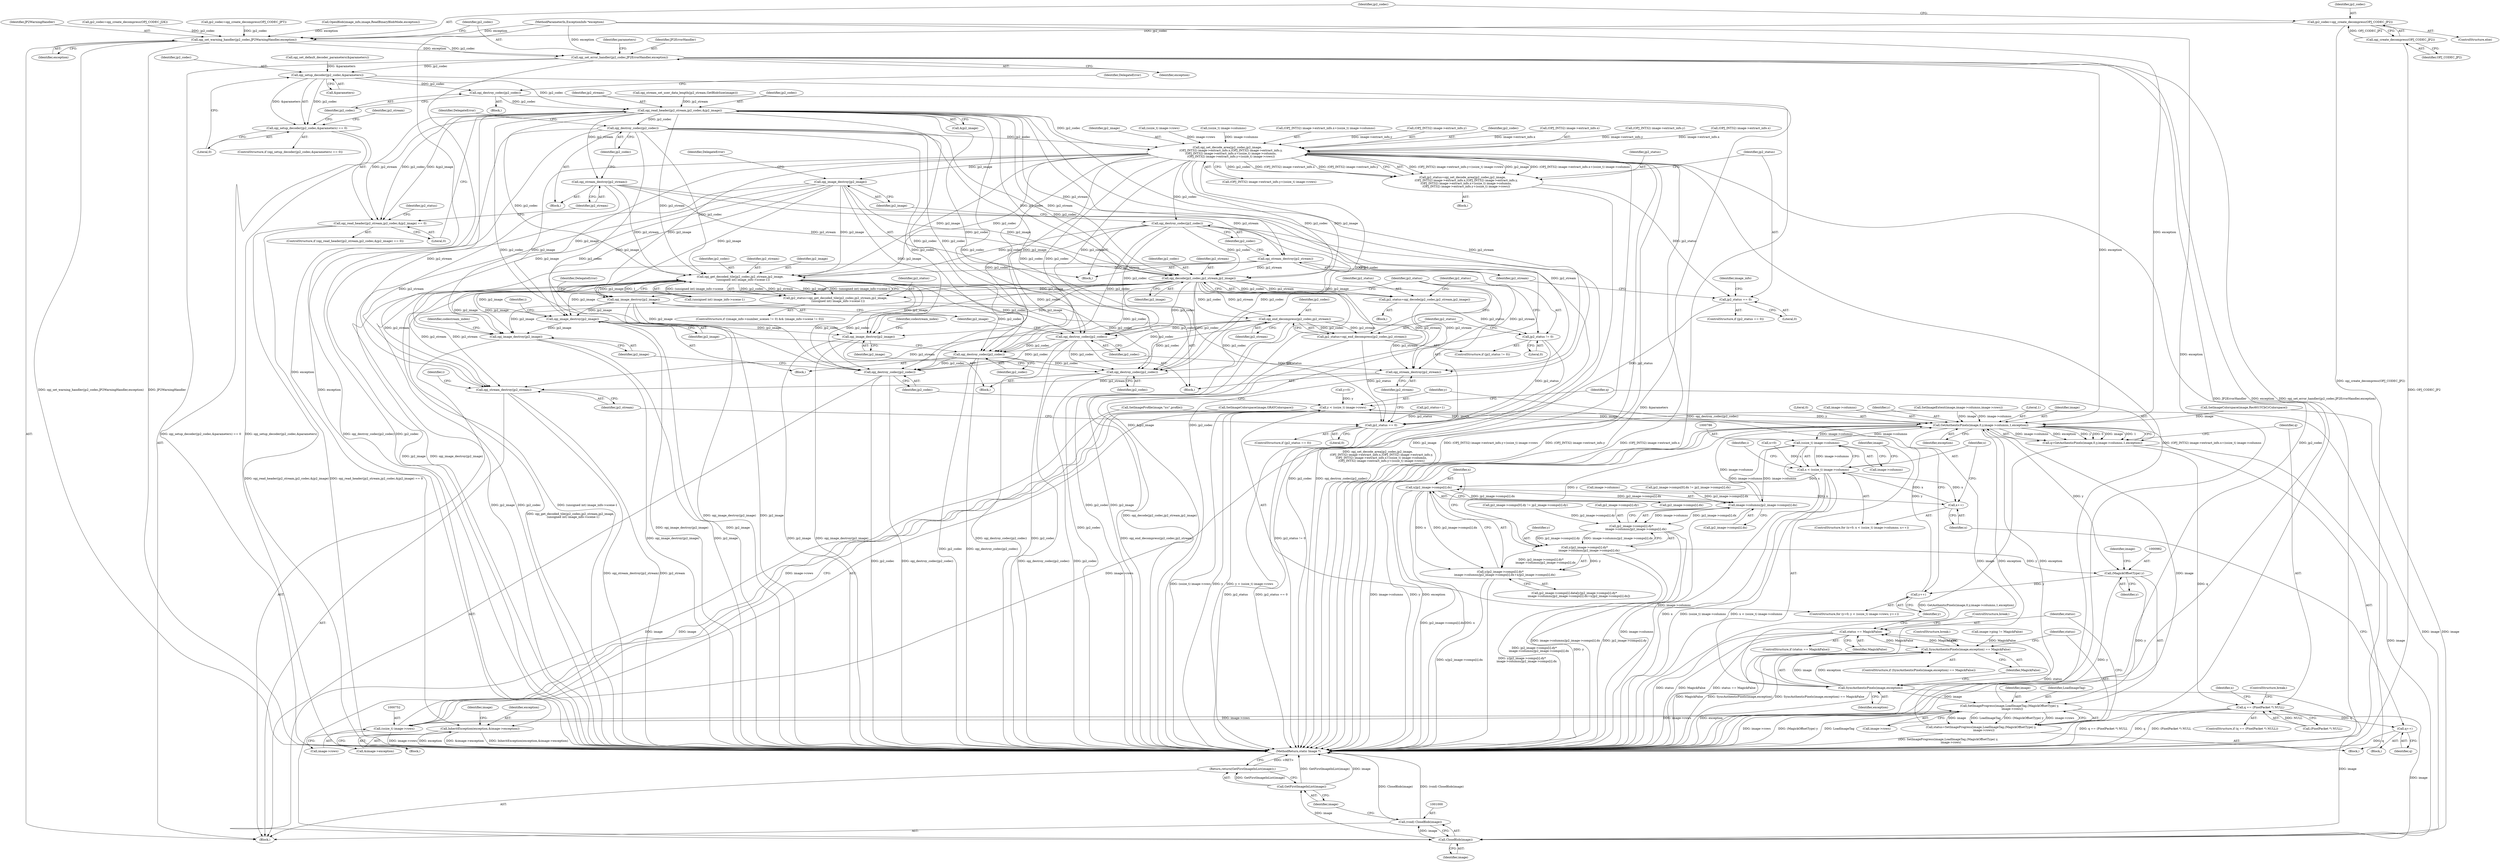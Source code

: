 digraph "0_ImageMagick_acee073df34aa4d491bf5cb74d3a15fc80f0a3aa@API" {
"1000235" [label="(Call,jp2_codec=opj_create_decompress(OPJ_CODEC_JP2))"];
"1000237" [label="(Call,opj_create_decompress(OPJ_CODEC_JP2))"];
"1000239" [label="(Call,opj_set_warning_handler(jp2_codec,JP2WarningHandler,exception))"];
"1000243" [label="(Call,opj_set_error_handler(jp2_codec,JP2ErrorHandler,exception))"];
"1000297" [label="(Call,opj_setup_decoder(jp2_codec,&parameters))"];
"1000296" [label="(Call,opj_setup_decoder(jp2_codec,&parameters) == 0)"];
"1000303" [label="(Call,opj_destroy_codec(jp2_codec))"];
"1000335" [label="(Call,opj_read_header(jp2_stream,jp2_codec,&jp2_image))"];
"1000334" [label="(Call,opj_read_header(jp2_stream,jp2_codec,&jp2_image) == 0)"];
"1000342" [label="(Call,opj_stream_destroy(jp2_stream))"];
"1000415" [label="(Call,opj_stream_destroy(jp2_stream))"];
"1000438" [label="(Call,opj_get_decoded_tile(jp2_codec,jp2_stream,jp2_image,\n      (unsigned int) image_info->scene-1))"];
"1000436" [label="(Call,jp2_status=opj_get_decoded_tile(jp2_codec,jp2_stream,jp2_image,\n      (unsigned int) image_info->scene-1))"];
"1000473" [label="(Call,jp2_status == 0)"];
"1000477" [label="(Call,opj_stream_destroy(jp2_stream))"];
"1000486" [label="(Call,opj_stream_destroy(jp2_stream))"];
"1000479" [label="(Call,opj_destroy_codec(jp2_codec))"];
"1000587" [label="(Call,opj_destroy_codec(jp2_codec))"];
"1000735" [label="(Call,opj_destroy_codec(jp2_codec))"];
"1000992" [label="(Call,opj_destroy_codec(jp2_codec))"];
"1000481" [label="(Call,opj_image_destroy(jp2_image))"];
"1000589" [label="(Call,opj_image_destroy(jp2_image))"];
"1000737" [label="(Call,opj_image_destroy(jp2_image))"];
"1000994" [label="(Call,opj_image_destroy(jp2_image))"];
"1000459" [label="(Call,opj_decode(jp2_codec,jp2_stream,jp2_image))"];
"1000457" [label="(Call,jp2_status=opj_decode(jp2_codec,jp2_stream,jp2_image))"];
"1000464" [label="(Call,jp2_status != 0)"];
"1000469" [label="(Call,opj_end_decompress(jp2_codec,jp2_stream))"];
"1000467" [label="(Call,jp2_status=opj_end_decompress(jp2_codec,jp2_stream))"];
"1000344" [label="(Call,opj_destroy_codec(jp2_codec))"];
"1000367" [label="(Call,opj_set_decode_area(jp2_codec,jp2_image,\n        (OPJ_INT32) image->extract_info.x,(OPJ_INT32) image->extract_info.y,\n        (OPJ_INT32) image->extract_info.x+(ssize_t) image->columns,\n        (OPJ_INT32) image->extract_info.y+(ssize_t) image->rows))"];
"1000365" [label="(Call,jp2_status=opj_set_decode_area(jp2_codec,jp2_image,\n        (OPJ_INT32) image->extract_info.x,(OPJ_INT32) image->extract_info.y,\n        (OPJ_INT32) image->extract_info.x+(ssize_t) image->columns,\n        (OPJ_INT32) image->extract_info.y+(ssize_t) image->rows))"];
"1000411" [label="(Call,jp2_status == 0)"];
"1000417" [label="(Call,opj_destroy_codec(jp2_codec))"];
"1000419" [label="(Call,opj_image_destroy(jp2_image))"];
"1000643" [label="(Call,InheritException(exception,&image->exception))"];
"1000763" [label="(Call,GetAuthenticPixels(image,0,y,image->columns,1,exception))"];
"1000761" [label="(Call,q=GetAuthenticPixels(image,0,y,image->columns,1,exception))"];
"1000773" [label="(Call,q == (PixelPacket *) NULL)"];
"1000967" [label="(Call,q++)"];
"1000785" [label="(Call,(ssize_t) image->columns)"];
"1000783" [label="(Call,x < (ssize_t) image->columns)"];
"1000790" [label="(Call,x++)"];
"1000862" [label="(Call,x/jp2_image->comps[i].dx)"];
"1000851" [label="(Call,image->columns/jp2_image->comps[i].dx)"];
"1000843" [label="(Call,jp2_image->comps[i].dy*\n          image->columns/jp2_image->comps[i].dx)"];
"1000841" [label="(Call,y/jp2_image->comps[i].dy*\n          image->columns/jp2_image->comps[i].dx)"];
"1000840" [label="(Call,y/jp2_image->comps[i].dy*\n          image->columns/jp2_image->comps[i].dx+x/jp2_image->comps[i].dx)"];
"1000981" [label="(Call,(MagickOffsetType) y)"];
"1000756" [label="(Call,y++)"];
"1000749" [label="(Call,y < (ssize_t) image->rows)"];
"1000978" [label="(Call,SetImageProgress(image,LoadImageTag,(MagickOffsetType) y,\n      image->rows))"];
"1000751" [label="(Call,(ssize_t) image->rows)"];
"1000976" [label="(Call,status=SetImageProgress(image,LoadImageTag,(MagickOffsetType) y,\n      image->rows))"];
"1000988" [label="(Call,status == MagickFalse)"];
"1000970" [label="(Call,SyncAuthenticPixels(image,exception) == MagickFalse)"];
"1001001" [label="(Call,CloseBlob(image))"];
"1000999" [label="(Call,(void) CloseBlob(image))"];
"1001004" [label="(Call,GetFirstImageInList(image))"];
"1001003" [label="(Return,return(GetFirstImageInList(image));)"];
"1000971" [label="(Call,SyncAuthenticPixels(image,exception))"];
"1000465" [label="(Identifier,jp2_status)"];
"1000241" [label="(Identifier,JP2WarningHandler)"];
"1000438" [label="(Call,opj_get_decoded_tile(jp2_codec,jp2_stream,jp2_image,\n      (unsigned int) image_info->scene-1))"];
"1000385" [label="(Call,(OPJ_INT32) image->extract_info.x)"];
"1000645" [label="(Call,&image->exception)"];
"1000651" [label="(Identifier,image)"];
"1000420" [label="(Identifier,jp2_image)"];
"1000745" [label="(ControlStructure,for (y=0; y < (ssize_t) image->rows; y++))"];
"1000967" [label="(Call,q++)"];
"1000463" [label="(ControlStructure,if (jp2_status != 0))"];
"1000367" [label="(Call,opj_set_decode_area(jp2_codec,jp2_image,\n        (OPJ_INT32) image->extract_info.x,(OPJ_INT32) image->extract_info.y,\n        (OPJ_INT32) image->extract_info.x+(ssize_t) image->columns,\n        (OPJ_INT32) image->extract_info.y+(ssize_t) image->rows))"];
"1000416" [label="(Identifier,jp2_stream)"];
"1000685" [label="(Call,SetImageColorspace(image,Rec601YCbCrColorspace))"];
"1000458" [label="(Identifier,jp2_status)"];
"1000780" [label="(Call,x=0)"];
"1000642" [label="(Block,)"];
"1000757" [label="(Identifier,y)"];
"1000484" [label="(Identifier,DelegateError)"];
"1000335" [label="(Call,opj_read_header(jp2_stream,jp2_codec,&jp2_image))"];
"1000970" [label="(Call,SyncAuthenticPixels(image,exception) == MagickFalse)"];
"1000630" [label="(Call,SetImageExtent(image,image->columns,image->rows))"];
"1000738" [label="(Identifier,jp2_image)"];
"1000417" [label="(Call,opj_destroy_codec(jp2_codec))"];
"1000369" [label="(Identifier,jp2_image)"];
"1000841" [label="(Call,y/jp2_image->comps[i].dy*\n          image->columns/jp2_image->comps[i].dx)"];
"1000442" [label="(Call,(unsigned int) image_info->scene-1)"];
"1000364" [label="(Block,)"];
"1001003" [label="(Return,return(GetFirstImageInList(image));)"];
"1000472" [label="(ControlStructure,if (jp2_status == 0))"];
"1000302" [label="(Block,)"];
"1000428" [label="(Identifier,image_info)"];
"1001006" [label="(MethodReturn,static Image *)"];
"1000301" [label="(Literal,0)"];
"1000405" [label="(Call,(ssize_t) image->rows)"];
"1000974" [label="(Identifier,MagickFalse)"];
"1000994" [label="(Call,opj_image_destroy(jp2_image))"];
"1000978" [label="(Call,SetImageProgress(image,LoadImageTag,(MagickOffsetType) y,\n      image->rows))"];
"1000473" [label="(Call,jp2_status == 0)"];
"1000736" [label="(Identifier,jp2_codec)"];
"1000298" [label="(Identifier,jp2_codec)"];
"1000456" [label="(Block,)"];
"1000297" [label="(Call,opj_setup_decoder(jp2_codec,&parameters))"];
"1000470" [label="(Identifier,jp2_codec)"];
"1000664" [label="(Call,SetImageColorspace(image,GRAYColorspace))"];
"1000972" [label="(Identifier,image)"];
"1000246" [label="(Identifier,exception)"];
"1000973" [label="(Identifier,exception)"];
"1000486" [label="(Call,opj_stream_destroy(jp2_stream))"];
"1001001" [label="(Call,CloseBlob(image))"];
"1000984" [label="(Call,image->rows)"];
"1000751" [label="(Call,(ssize_t) image->rows)"];
"1000460" [label="(Identifier,jp2_codec)"];
"1000991" [label="(ControlStructure,break;)"];
"1000299" [label="(Call,&parameters)"];
"1000734" [label="(Block,)"];
"1000969" [label="(ControlStructure,if (SyncAuthenticPixels(image,exception) == MagickFalse))"];
"1000336" [label="(Identifier,jp2_stream)"];
"1000756" [label="(Call,y++)"];
"1000784" [label="(Identifier,x)"];
"1000366" [label="(Identifier,jp2_status)"];
"1000770" [label="(Literal,1)"];
"1000329" [label="(Call,opj_stream_set_user_data_length(jp2_stream,GetBlobSize(image)))"];
"1000524" [label="(Call,jp2_image->comps[0].dx != jp2_image->comps[i].dx)"];
"1000480" [label="(Identifier,jp2_codec)"];
"1000983" [label="(Identifier,y)"];
"1000832" [label="(Call,jp2_image->comps[i].data[y/jp2_image->comps[i].dy*\n          image->columns/jp2_image->comps[i].dx+x/jp2_image->comps[i].dx])"];
"1001004" [label="(Call,GetFirstImageInList(image))"];
"1000424" [label="(ControlStructure,if ((image_info->number_scenes != 0) && (image_info->scene != 0)))"];
"1000333" [label="(ControlStructure,if (opj_read_header(jp2_stream,jp2_codec,&jp2_image) == 0))"];
"1000230" [label="(Call,jp2_codec=opj_create_decompress(OPJ_CODEC_J2K))"];
"1000439" [label="(Identifier,jp2_codec)"];
"1000975" [label="(ControlStructure,break;)"];
"1000999" [label="(Call,(void) CloseBlob(image))"];
"1000418" [label="(Identifier,jp2_codec)"];
"1000415" [label="(Call,opj_stream_destroy(jp2_stream))"];
"1000419" [label="(Call,opj_image_destroy(jp2_image))"];
"1000341" [label="(Block,)"];
"1000392" [label="(Call,(ssize_t) image->columns)"];
"1000588" [label="(Identifier,jp2_codec)"];
"1000500" [label="(Identifier,i)"];
"1000345" [label="(Identifier,jp2_codec)"];
"1000410" [label="(ControlStructure,if (jp2_status == 0))"];
"1000792" [label="(Block,)"];
"1000107" [label="(MethodParameterIn,ExceptionInfo *exception)"];
"1000384" [label="(Call,(OPJ_INT32) image->extract_info.x+(ssize_t) image->columns)"];
"1000764" [label="(Identifier,image)"];
"1000235" [label="(Call,jp2_codec=opj_create_decompress(OPJ_CODEC_JP2))"];
"1000741" [label="(Identifier,codestream_index)"];
"1000306" [label="(Identifier,DelegateError)"];
"1000245" [label="(Identifier,JP2ErrorHandler)"];
"1000242" [label="(Identifier,exception)"];
"1000774" [label="(Identifier,q)"];
"1000843" [label="(Call,jp2_image->comps[i].dy*\n          image->columns/jp2_image->comps[i].dx)"];
"1000437" [label="(Identifier,jp2_status)"];
"1000350" [label="(Identifier,jp2_status)"];
"1000303" [label="(Call,opj_destroy_codec(jp2_codec))"];
"1000412" [label="(Identifier,jp2_status)"];
"1001002" [label="(Identifier,image)"];
"1000334" [label="(Call,opj_read_header(jp2_stream,jp2_codec,&jp2_image) == 0)"];
"1000977" [label="(Identifier,status)"];
"1000779" [label="(ControlStructure,for (x=0; x < (ssize_t) image->columns; x++))"];
"1000474" [label="(Identifier,jp2_status)"];
"1000586" [label="(Block,)"];
"1000643" [label="(Call,InheritException(exception,&image->exception))"];
"1000540" [label="(Call,jp2_image->comps[0].dy != jp2_image->comps[i].dy)"];
"1000971" [label="(Call,SyncAuthenticPixels(image,exception))"];
"1000459" [label="(Call,opj_decode(jp2_codec,jp2_stream,jp2_image))"];
"1000737" [label="(Call,opj_image_destroy(jp2_image))"];
"1000761" [label="(Call,q=GetAuthenticPixels(image,0,y,image->columns,1,exception))"];
"1000985" [label="(Identifier,image)"];
"1000440" [label="(Identifier,jp2_stream)"];
"1000758" [label="(Block,)"];
"1000995" [label="(Identifier,jp2_image)"];
"1000461" [label="(Identifier,jp2_stream)"];
"1000476" [label="(Block,)"];
"1000864" [label="(Call,jp2_image->comps[i].dx)"];
"1000968" [label="(Identifier,q)"];
"1000411" [label="(Call,jp2_status == 0)"];
"1000309" [label="(Identifier,jp2_stream)"];
"1000750" [label="(Identifier,y)"];
"1000343" [label="(Identifier,jp2_stream)"];
"1000342" [label="(Call,opj_stream_destroy(jp2_stream))"];
"1000979" [label="(Identifier,image)"];
"1000337" [label="(Identifier,jp2_codec)"];
"1000998" [label="(Identifier,codestream_index)"];
"1000644" [label="(Identifier,exception)"];
"1000377" [label="(Call,(OPJ_INT32) image->extract_info.y)"];
"1000796" [label="(Identifier,i)"];
"1000746" [label="(Call,y=0)"];
"1000441" [label="(Identifier,jp2_image)"];
"1000240" [label="(Identifier,jp2_codec)"];
"1000344" [label="(Call,opj_destroy_codec(jp2_codec))"];
"1000234" [label="(ControlStructure,else)"];
"1000771" [label="(Identifier,exception)"];
"1000765" [label="(Literal,0)"];
"1000108" [label="(Block,)"];
"1000475" [label="(Literal,0)"];
"1000790" [label="(Call,x++)"];
"1000844" [label="(Call,jp2_image->comps[i].dy)"];
"1000773" [label="(Call,q == (PixelPacket *) NULL)"];
"1000587" [label="(Call,opj_destroy_codec(jp2_codec))"];
"1000468" [label="(Identifier,jp2_status)"];
"1000244" [label="(Identifier,jp2_codec)"];
"1000783" [label="(Call,x < (ssize_t) image->columns)"];
"1000987" [label="(ControlStructure,if (status == MagickFalse))"];
"1000478" [label="(Identifier,jp2_stream)"];
"1000762" [label="(Identifier,q)"];
"1000791" [label="(Identifier,x)"];
"1000490" [label="(Identifier,i)"];
"1000976" [label="(Call,status=SetImageProgress(image,LoadImageTag,(MagickOffsetType) y,\n      image->rows))"];
"1000479" [label="(Call,opj_destroy_codec(jp2_codec))"];
"1000349" [label="(Call,jp2_status=1)"];
"1000238" [label="(Identifier,OPJ_CODEC_JP2)"];
"1000988" [label="(Call,status == MagickFalse)"];
"1000989" [label="(Identifier,status)"];
"1000304" [label="(Identifier,jp2_codec)"];
"1000990" [label="(Identifier,MagickFalse)"];
"1000365" [label="(Call,jp2_status=opj_set_decode_area(jp2_codec,jp2_image,\n        (OPJ_INT32) image->extract_info.x,(OPJ_INT32) image->extract_info.y,\n        (OPJ_INT32) image->extract_info.x+(ssize_t) image->columns,\n        (OPJ_INT32) image->extract_info.y+(ssize_t) image->rows))"];
"1000467" [label="(Call,jp2_status=opj_end_decompress(jp2_codec,jp2_stream))"];
"1000767" [label="(Call,image->columns)"];
"1000842" [label="(Identifier,y)"];
"1000471" [label="(Identifier,jp2_stream)"];
"1000590" [label="(Identifier,jp2_image)"];
"1000347" [label="(Identifier,DelegateError)"];
"1000414" [label="(Block,)"];
"1000766" [label="(Identifier,y)"];
"1000753" [label="(Call,image->rows)"];
"1000992" [label="(Call,opj_destroy_codec(jp2_codec))"];
"1000338" [label="(Call,&jp2_image)"];
"1000464" [label="(Call,jp2_status != 0)"];
"1000239" [label="(Call,opj_set_warning_handler(jp2_codec,JP2WarningHandler,exception))"];
"1000477" [label="(Call,opj_stream_destroy(jp2_stream))"];
"1000589" [label="(Call,opj_image_destroy(jp2_image))"];
"1000436" [label="(Call,jp2_status=opj_get_decoded_tile(jp2_codec,jp2_stream,jp2_image,\n      (unsigned int) image_info->scene-1))"];
"1000469" [label="(Call,opj_end_decompress(jp2_codec,jp2_stream))"];
"1000863" [label="(Identifier,x)"];
"1000724" [label="(Call,SetImageProfile(image,\"icc\",profile))"];
"1000368" [label="(Identifier,jp2_codec)"];
"1000993" [label="(Identifier,jp2_codec)"];
"1000295" [label="(ControlStructure,if (opj_setup_decoder(jp2_codec,&parameters) == 0))"];
"1000296" [label="(Call,opj_setup_decoder(jp2_codec,&parameters) == 0)"];
"1000840" [label="(Call,y/jp2_image->comps[i].dy*\n          image->columns/jp2_image->comps[i].dx+x/jp2_image->comps[i].dx)"];
"1000247" [label="(Call,opj_set_default_decoder_parameters(&parameters))"];
"1000785" [label="(Call,(ssize_t) image->columns)"];
"1000980" [label="(Identifier,LoadImageTag)"];
"1000851" [label="(Call,image->columns/jp2_image->comps[i].dx)"];
"1000862" [label="(Call,x/jp2_image->comps[i].dx)"];
"1000219" [label="(Call,jp2_codec=opj_create_decompress(OPJ_CODEC_JPT))"];
"1000852" [label="(Call,image->columns)"];
"1000981" [label="(Call,(MagickOffsetType) y)"];
"1000171" [label="(Call,OpenBlob(image_info,image,ReadBinaryBlobMode,exception))"];
"1000457" [label="(Call,jp2_status=opj_decode(jp2_codec,jp2_stream,jp2_image))"];
"1000397" [label="(Call,(OPJ_INT32) image->extract_info.y+(ssize_t) image->rows)"];
"1001005" [label="(Identifier,image)"];
"1000236" [label="(Identifier,jp2_codec)"];
"1000735" [label="(Call,opj_destroy_codec(jp2_codec))"];
"1000249" [label="(Identifier,parameters)"];
"1000487" [label="(Identifier,jp2_stream)"];
"1000466" [label="(Literal,0)"];
"1000370" [label="(Call,(OPJ_INT32) image->extract_info.x)"];
"1000781" [label="(Identifier,x)"];
"1000413" [label="(Literal,0)"];
"1000775" [label="(Call,(PixelPacket *) NULL)"];
"1000787" [label="(Call,image->columns)"];
"1000749" [label="(Call,y < (ssize_t) image->rows)"];
"1000772" [label="(ControlStructure,if (q == (PixelPacket *) NULL))"];
"1000855" [label="(Call,jp2_image->comps[i].dx)"];
"1000237" [label="(Call,opj_create_decompress(OPJ_CODEC_JP2))"];
"1000763" [label="(Call,GetAuthenticPixels(image,0,y,image->columns,1,exception))"];
"1000482" [label="(Identifier,jp2_image)"];
"1000243" [label="(Call,opj_set_error_handler(jp2_codec,JP2ErrorHandler,exception))"];
"1000340" [label="(Literal,0)"];
"1000398" [label="(Call,(OPJ_INT32) image->extract_info.y)"];
"1000422" [label="(Identifier,DelegateError)"];
"1000462" [label="(Identifier,jp2_image)"];
"1000481" [label="(Call,opj_image_destroy(jp2_image))"];
"1000778" [label="(ControlStructure,break;)"];
"1000729" [label="(Call,image->ping != MagickFalse)"];
"1000235" -> "1000234"  [label="AST: "];
"1000235" -> "1000237"  [label="CFG: "];
"1000236" -> "1000235"  [label="AST: "];
"1000237" -> "1000235"  [label="AST: "];
"1000240" -> "1000235"  [label="CFG: "];
"1000235" -> "1001006"  [label="DDG: opj_create_decompress(OPJ_CODEC_JP2)"];
"1000237" -> "1000235"  [label="DDG: OPJ_CODEC_JP2"];
"1000235" -> "1000239"  [label="DDG: jp2_codec"];
"1000237" -> "1000238"  [label="CFG: "];
"1000238" -> "1000237"  [label="AST: "];
"1000237" -> "1001006"  [label="DDG: OPJ_CODEC_JP2"];
"1000239" -> "1000108"  [label="AST: "];
"1000239" -> "1000242"  [label="CFG: "];
"1000240" -> "1000239"  [label="AST: "];
"1000241" -> "1000239"  [label="AST: "];
"1000242" -> "1000239"  [label="AST: "];
"1000244" -> "1000239"  [label="CFG: "];
"1000239" -> "1001006"  [label="DDG: opj_set_warning_handler(jp2_codec,JP2WarningHandler,exception)"];
"1000239" -> "1001006"  [label="DDG: JP2WarningHandler"];
"1000230" -> "1000239"  [label="DDG: jp2_codec"];
"1000219" -> "1000239"  [label="DDG: jp2_codec"];
"1000171" -> "1000239"  [label="DDG: exception"];
"1000107" -> "1000239"  [label="DDG: exception"];
"1000239" -> "1000243"  [label="DDG: jp2_codec"];
"1000239" -> "1000243"  [label="DDG: exception"];
"1000243" -> "1000108"  [label="AST: "];
"1000243" -> "1000246"  [label="CFG: "];
"1000244" -> "1000243"  [label="AST: "];
"1000245" -> "1000243"  [label="AST: "];
"1000246" -> "1000243"  [label="AST: "];
"1000249" -> "1000243"  [label="CFG: "];
"1000243" -> "1001006"  [label="DDG: JP2ErrorHandler"];
"1000243" -> "1001006"  [label="DDG: exception"];
"1000243" -> "1001006"  [label="DDG: opj_set_error_handler(jp2_codec,JP2ErrorHandler,exception)"];
"1000107" -> "1000243"  [label="DDG: exception"];
"1000243" -> "1000297"  [label="DDG: jp2_codec"];
"1000243" -> "1000643"  [label="DDG: exception"];
"1000243" -> "1000763"  [label="DDG: exception"];
"1000297" -> "1000296"  [label="AST: "];
"1000297" -> "1000299"  [label="CFG: "];
"1000298" -> "1000297"  [label="AST: "];
"1000299" -> "1000297"  [label="AST: "];
"1000301" -> "1000297"  [label="CFG: "];
"1000297" -> "1001006"  [label="DDG: &parameters"];
"1000297" -> "1000296"  [label="DDG: jp2_codec"];
"1000297" -> "1000296"  [label="DDG: &parameters"];
"1000247" -> "1000297"  [label="DDG: &parameters"];
"1000297" -> "1000303"  [label="DDG: jp2_codec"];
"1000297" -> "1000335"  [label="DDG: jp2_codec"];
"1000296" -> "1000295"  [label="AST: "];
"1000296" -> "1000301"  [label="CFG: "];
"1000301" -> "1000296"  [label="AST: "];
"1000304" -> "1000296"  [label="CFG: "];
"1000309" -> "1000296"  [label="CFG: "];
"1000296" -> "1001006"  [label="DDG: opj_setup_decoder(jp2_codec,&parameters) == 0"];
"1000296" -> "1001006"  [label="DDG: opj_setup_decoder(jp2_codec,&parameters)"];
"1000303" -> "1000302"  [label="AST: "];
"1000303" -> "1000304"  [label="CFG: "];
"1000304" -> "1000303"  [label="AST: "];
"1000306" -> "1000303"  [label="CFG: "];
"1000303" -> "1001006"  [label="DDG: opj_destroy_codec(jp2_codec)"];
"1000303" -> "1000335"  [label="DDG: jp2_codec"];
"1000335" -> "1000334"  [label="AST: "];
"1000335" -> "1000338"  [label="CFG: "];
"1000336" -> "1000335"  [label="AST: "];
"1000337" -> "1000335"  [label="AST: "];
"1000338" -> "1000335"  [label="AST: "];
"1000340" -> "1000335"  [label="CFG: "];
"1000335" -> "1001006"  [label="DDG: &jp2_image"];
"1000335" -> "1001006"  [label="DDG: jp2_codec"];
"1000335" -> "1000334"  [label="DDG: jp2_stream"];
"1000335" -> "1000334"  [label="DDG: jp2_codec"];
"1000335" -> "1000334"  [label="DDG: &jp2_image"];
"1000329" -> "1000335"  [label="DDG: jp2_stream"];
"1000335" -> "1000342"  [label="DDG: jp2_stream"];
"1000335" -> "1000344"  [label="DDG: jp2_codec"];
"1000335" -> "1000367"  [label="DDG: jp2_codec"];
"1000335" -> "1000415"  [label="DDG: jp2_stream"];
"1000335" -> "1000438"  [label="DDG: jp2_codec"];
"1000335" -> "1000438"  [label="DDG: jp2_stream"];
"1000335" -> "1000459"  [label="DDG: jp2_codec"];
"1000335" -> "1000459"  [label="DDG: jp2_stream"];
"1000335" -> "1000477"  [label="DDG: jp2_stream"];
"1000335" -> "1000479"  [label="DDG: jp2_codec"];
"1000335" -> "1000486"  [label="DDG: jp2_stream"];
"1000335" -> "1000587"  [label="DDG: jp2_codec"];
"1000335" -> "1000735"  [label="DDG: jp2_codec"];
"1000335" -> "1000992"  [label="DDG: jp2_codec"];
"1000334" -> "1000333"  [label="AST: "];
"1000334" -> "1000340"  [label="CFG: "];
"1000340" -> "1000334"  [label="AST: "];
"1000343" -> "1000334"  [label="CFG: "];
"1000350" -> "1000334"  [label="CFG: "];
"1000334" -> "1001006"  [label="DDG: opj_read_header(jp2_stream,jp2_codec,&jp2_image) == 0"];
"1000334" -> "1001006"  [label="DDG: opj_read_header(jp2_stream,jp2_codec,&jp2_image)"];
"1000342" -> "1000341"  [label="AST: "];
"1000342" -> "1000343"  [label="CFG: "];
"1000343" -> "1000342"  [label="AST: "];
"1000345" -> "1000342"  [label="CFG: "];
"1000342" -> "1000415"  [label="DDG: jp2_stream"];
"1000342" -> "1000438"  [label="DDG: jp2_stream"];
"1000342" -> "1000459"  [label="DDG: jp2_stream"];
"1000342" -> "1000477"  [label="DDG: jp2_stream"];
"1000342" -> "1000486"  [label="DDG: jp2_stream"];
"1000415" -> "1000414"  [label="AST: "];
"1000415" -> "1000416"  [label="CFG: "];
"1000416" -> "1000415"  [label="AST: "];
"1000418" -> "1000415"  [label="CFG: "];
"1000415" -> "1000438"  [label="DDG: jp2_stream"];
"1000415" -> "1000459"  [label="DDG: jp2_stream"];
"1000415" -> "1000477"  [label="DDG: jp2_stream"];
"1000415" -> "1000486"  [label="DDG: jp2_stream"];
"1000438" -> "1000436"  [label="AST: "];
"1000438" -> "1000442"  [label="CFG: "];
"1000439" -> "1000438"  [label="AST: "];
"1000440" -> "1000438"  [label="AST: "];
"1000441" -> "1000438"  [label="AST: "];
"1000442" -> "1000438"  [label="AST: "];
"1000436" -> "1000438"  [label="CFG: "];
"1000438" -> "1001006"  [label="DDG: (unsigned int) image_info->scene-1"];
"1000438" -> "1001006"  [label="DDG: jp2_image"];
"1000438" -> "1001006"  [label="DDG: jp2_codec"];
"1000438" -> "1000436"  [label="DDG: jp2_codec"];
"1000438" -> "1000436"  [label="DDG: jp2_stream"];
"1000438" -> "1000436"  [label="DDG: jp2_image"];
"1000438" -> "1000436"  [label="DDG: (unsigned int) image_info->scene-1"];
"1000367" -> "1000438"  [label="DDG: jp2_codec"];
"1000367" -> "1000438"  [label="DDG: jp2_image"];
"1000417" -> "1000438"  [label="DDG: jp2_codec"];
"1000344" -> "1000438"  [label="DDG: jp2_codec"];
"1000419" -> "1000438"  [label="DDG: jp2_image"];
"1000442" -> "1000438"  [label="DDG: (unsigned int) image_info->scene"];
"1000442" -> "1000438"  [label="DDG: 1"];
"1000438" -> "1000477"  [label="DDG: jp2_stream"];
"1000438" -> "1000479"  [label="DDG: jp2_codec"];
"1000438" -> "1000481"  [label="DDG: jp2_image"];
"1000438" -> "1000486"  [label="DDG: jp2_stream"];
"1000438" -> "1000587"  [label="DDG: jp2_codec"];
"1000438" -> "1000589"  [label="DDG: jp2_image"];
"1000438" -> "1000735"  [label="DDG: jp2_codec"];
"1000438" -> "1000737"  [label="DDG: jp2_image"];
"1000438" -> "1000992"  [label="DDG: jp2_codec"];
"1000438" -> "1000994"  [label="DDG: jp2_image"];
"1000436" -> "1000424"  [label="AST: "];
"1000437" -> "1000436"  [label="AST: "];
"1000474" -> "1000436"  [label="CFG: "];
"1000436" -> "1001006"  [label="DDG: opj_get_decoded_tile(jp2_codec,jp2_stream,jp2_image,\n      (unsigned int) image_info->scene-1)"];
"1000436" -> "1000473"  [label="DDG: jp2_status"];
"1000473" -> "1000472"  [label="AST: "];
"1000473" -> "1000475"  [label="CFG: "];
"1000474" -> "1000473"  [label="AST: "];
"1000475" -> "1000473"  [label="AST: "];
"1000478" -> "1000473"  [label="CFG: "];
"1000487" -> "1000473"  [label="CFG: "];
"1000473" -> "1001006"  [label="DDG: jp2_status"];
"1000473" -> "1001006"  [label="DDG: jp2_status == 0"];
"1000464" -> "1000473"  [label="DDG: jp2_status"];
"1000349" -> "1000473"  [label="DDG: jp2_status"];
"1000411" -> "1000473"  [label="DDG: jp2_status"];
"1000467" -> "1000473"  [label="DDG: jp2_status"];
"1000477" -> "1000476"  [label="AST: "];
"1000477" -> "1000478"  [label="CFG: "];
"1000478" -> "1000477"  [label="AST: "];
"1000480" -> "1000477"  [label="CFG: "];
"1000459" -> "1000477"  [label="DDG: jp2_stream"];
"1000469" -> "1000477"  [label="DDG: jp2_stream"];
"1000477" -> "1000486"  [label="DDG: jp2_stream"];
"1000486" -> "1000108"  [label="AST: "];
"1000486" -> "1000487"  [label="CFG: "];
"1000487" -> "1000486"  [label="AST: "];
"1000490" -> "1000486"  [label="CFG: "];
"1000486" -> "1001006"  [label="DDG: opj_stream_destroy(jp2_stream)"];
"1000486" -> "1001006"  [label="DDG: jp2_stream"];
"1000459" -> "1000486"  [label="DDG: jp2_stream"];
"1000469" -> "1000486"  [label="DDG: jp2_stream"];
"1000479" -> "1000476"  [label="AST: "];
"1000479" -> "1000480"  [label="CFG: "];
"1000480" -> "1000479"  [label="AST: "];
"1000482" -> "1000479"  [label="CFG: "];
"1000479" -> "1001006"  [label="DDG: opj_destroy_codec(jp2_codec)"];
"1000479" -> "1001006"  [label="DDG: jp2_codec"];
"1000459" -> "1000479"  [label="DDG: jp2_codec"];
"1000367" -> "1000479"  [label="DDG: jp2_codec"];
"1000417" -> "1000479"  [label="DDG: jp2_codec"];
"1000344" -> "1000479"  [label="DDG: jp2_codec"];
"1000469" -> "1000479"  [label="DDG: jp2_codec"];
"1000479" -> "1000587"  [label="DDG: jp2_codec"];
"1000479" -> "1000735"  [label="DDG: jp2_codec"];
"1000479" -> "1000992"  [label="DDG: jp2_codec"];
"1000587" -> "1000586"  [label="AST: "];
"1000587" -> "1000588"  [label="CFG: "];
"1000588" -> "1000587"  [label="AST: "];
"1000590" -> "1000587"  [label="CFG: "];
"1000587" -> "1001006"  [label="DDG: jp2_codec"];
"1000587" -> "1001006"  [label="DDG: opj_destroy_codec(jp2_codec)"];
"1000459" -> "1000587"  [label="DDG: jp2_codec"];
"1000417" -> "1000587"  [label="DDG: jp2_codec"];
"1000367" -> "1000587"  [label="DDG: jp2_codec"];
"1000344" -> "1000587"  [label="DDG: jp2_codec"];
"1000469" -> "1000587"  [label="DDG: jp2_codec"];
"1000587" -> "1000735"  [label="DDG: jp2_codec"];
"1000587" -> "1000992"  [label="DDG: jp2_codec"];
"1000735" -> "1000734"  [label="AST: "];
"1000735" -> "1000736"  [label="CFG: "];
"1000736" -> "1000735"  [label="AST: "];
"1000738" -> "1000735"  [label="CFG: "];
"1000735" -> "1001006"  [label="DDG: opj_destroy_codec(jp2_codec)"];
"1000735" -> "1001006"  [label="DDG: jp2_codec"];
"1000459" -> "1000735"  [label="DDG: jp2_codec"];
"1000417" -> "1000735"  [label="DDG: jp2_codec"];
"1000367" -> "1000735"  [label="DDG: jp2_codec"];
"1000344" -> "1000735"  [label="DDG: jp2_codec"];
"1000469" -> "1000735"  [label="DDG: jp2_codec"];
"1000992" -> "1000108"  [label="AST: "];
"1000992" -> "1000993"  [label="CFG: "];
"1000993" -> "1000992"  [label="AST: "];
"1000995" -> "1000992"  [label="CFG: "];
"1000992" -> "1001006"  [label="DDG: jp2_codec"];
"1000992" -> "1001006"  [label="DDG: opj_destroy_codec(jp2_codec)"];
"1000459" -> "1000992"  [label="DDG: jp2_codec"];
"1000417" -> "1000992"  [label="DDG: jp2_codec"];
"1000367" -> "1000992"  [label="DDG: jp2_codec"];
"1000344" -> "1000992"  [label="DDG: jp2_codec"];
"1000469" -> "1000992"  [label="DDG: jp2_codec"];
"1000481" -> "1000476"  [label="AST: "];
"1000481" -> "1000482"  [label="CFG: "];
"1000482" -> "1000481"  [label="AST: "];
"1000484" -> "1000481"  [label="CFG: "];
"1000481" -> "1001006"  [label="DDG: opj_image_destroy(jp2_image)"];
"1000481" -> "1001006"  [label="DDG: jp2_image"];
"1000367" -> "1000481"  [label="DDG: jp2_image"];
"1000419" -> "1000481"  [label="DDG: jp2_image"];
"1000459" -> "1000481"  [label="DDG: jp2_image"];
"1000481" -> "1000589"  [label="DDG: jp2_image"];
"1000481" -> "1000737"  [label="DDG: jp2_image"];
"1000481" -> "1000994"  [label="DDG: jp2_image"];
"1000589" -> "1000586"  [label="AST: "];
"1000589" -> "1000590"  [label="CFG: "];
"1000590" -> "1000589"  [label="AST: "];
"1000500" -> "1000589"  [label="CFG: "];
"1000589" -> "1001006"  [label="DDG: opj_image_destroy(jp2_image)"];
"1000589" -> "1001006"  [label="DDG: jp2_image"];
"1000367" -> "1000589"  [label="DDG: jp2_image"];
"1000419" -> "1000589"  [label="DDG: jp2_image"];
"1000459" -> "1000589"  [label="DDG: jp2_image"];
"1000589" -> "1000737"  [label="DDG: jp2_image"];
"1000589" -> "1000994"  [label="DDG: jp2_image"];
"1000737" -> "1000734"  [label="AST: "];
"1000737" -> "1000738"  [label="CFG: "];
"1000738" -> "1000737"  [label="AST: "];
"1000741" -> "1000737"  [label="CFG: "];
"1000737" -> "1001006"  [label="DDG: jp2_image"];
"1000737" -> "1001006"  [label="DDG: opj_image_destroy(jp2_image)"];
"1000367" -> "1000737"  [label="DDG: jp2_image"];
"1000419" -> "1000737"  [label="DDG: jp2_image"];
"1000459" -> "1000737"  [label="DDG: jp2_image"];
"1000994" -> "1000108"  [label="AST: "];
"1000994" -> "1000995"  [label="CFG: "];
"1000995" -> "1000994"  [label="AST: "];
"1000998" -> "1000994"  [label="CFG: "];
"1000994" -> "1001006"  [label="DDG: opj_image_destroy(jp2_image)"];
"1000994" -> "1001006"  [label="DDG: jp2_image"];
"1000367" -> "1000994"  [label="DDG: jp2_image"];
"1000419" -> "1000994"  [label="DDG: jp2_image"];
"1000459" -> "1000994"  [label="DDG: jp2_image"];
"1000459" -> "1000457"  [label="AST: "];
"1000459" -> "1000462"  [label="CFG: "];
"1000460" -> "1000459"  [label="AST: "];
"1000461" -> "1000459"  [label="AST: "];
"1000462" -> "1000459"  [label="AST: "];
"1000457" -> "1000459"  [label="CFG: "];
"1000459" -> "1001006"  [label="DDG: jp2_codec"];
"1000459" -> "1001006"  [label="DDG: jp2_image"];
"1000459" -> "1000457"  [label="DDG: jp2_codec"];
"1000459" -> "1000457"  [label="DDG: jp2_stream"];
"1000459" -> "1000457"  [label="DDG: jp2_image"];
"1000367" -> "1000459"  [label="DDG: jp2_codec"];
"1000367" -> "1000459"  [label="DDG: jp2_image"];
"1000417" -> "1000459"  [label="DDG: jp2_codec"];
"1000344" -> "1000459"  [label="DDG: jp2_codec"];
"1000419" -> "1000459"  [label="DDG: jp2_image"];
"1000459" -> "1000469"  [label="DDG: jp2_codec"];
"1000459" -> "1000469"  [label="DDG: jp2_stream"];
"1000457" -> "1000456"  [label="AST: "];
"1000458" -> "1000457"  [label="AST: "];
"1000465" -> "1000457"  [label="CFG: "];
"1000457" -> "1001006"  [label="DDG: opj_decode(jp2_codec,jp2_stream,jp2_image)"];
"1000457" -> "1000464"  [label="DDG: jp2_status"];
"1000464" -> "1000463"  [label="AST: "];
"1000464" -> "1000466"  [label="CFG: "];
"1000465" -> "1000464"  [label="AST: "];
"1000466" -> "1000464"  [label="AST: "];
"1000468" -> "1000464"  [label="CFG: "];
"1000474" -> "1000464"  [label="CFG: "];
"1000464" -> "1001006"  [label="DDG: jp2_status != 0"];
"1000469" -> "1000467"  [label="AST: "];
"1000469" -> "1000471"  [label="CFG: "];
"1000470" -> "1000469"  [label="AST: "];
"1000471" -> "1000469"  [label="AST: "];
"1000467" -> "1000469"  [label="CFG: "];
"1000469" -> "1001006"  [label="DDG: jp2_codec"];
"1000469" -> "1000467"  [label="DDG: jp2_codec"];
"1000469" -> "1000467"  [label="DDG: jp2_stream"];
"1000467" -> "1000463"  [label="AST: "];
"1000468" -> "1000467"  [label="AST: "];
"1000474" -> "1000467"  [label="CFG: "];
"1000467" -> "1001006"  [label="DDG: opj_end_decompress(jp2_codec,jp2_stream)"];
"1000344" -> "1000341"  [label="AST: "];
"1000344" -> "1000345"  [label="CFG: "];
"1000345" -> "1000344"  [label="AST: "];
"1000347" -> "1000344"  [label="CFG: "];
"1000344" -> "1001006"  [label="DDG: opj_destroy_codec(jp2_codec)"];
"1000344" -> "1001006"  [label="DDG: jp2_codec"];
"1000344" -> "1000367"  [label="DDG: jp2_codec"];
"1000367" -> "1000365"  [label="AST: "];
"1000367" -> "1000397"  [label="CFG: "];
"1000368" -> "1000367"  [label="AST: "];
"1000369" -> "1000367"  [label="AST: "];
"1000370" -> "1000367"  [label="AST: "];
"1000377" -> "1000367"  [label="AST: "];
"1000384" -> "1000367"  [label="AST: "];
"1000397" -> "1000367"  [label="AST: "];
"1000365" -> "1000367"  [label="CFG: "];
"1000367" -> "1001006"  [label="DDG: jp2_image"];
"1000367" -> "1001006"  [label="DDG: (OPJ_INT32) image->extract_info.y+(ssize_t) image->rows"];
"1000367" -> "1001006"  [label="DDG: (OPJ_INT32) image->extract_info.y"];
"1000367" -> "1001006"  [label="DDG: (OPJ_INT32) image->extract_info.x"];
"1000367" -> "1001006"  [label="DDG: (OPJ_INT32) image->extract_info.x+(ssize_t) image->columns"];
"1000367" -> "1001006"  [label="DDG: jp2_codec"];
"1000367" -> "1000365"  [label="DDG: (OPJ_INT32) image->extract_info.y+(ssize_t) image->rows"];
"1000367" -> "1000365"  [label="DDG: jp2_image"];
"1000367" -> "1000365"  [label="DDG: (OPJ_INT32) image->extract_info.x+(ssize_t) image->columns"];
"1000367" -> "1000365"  [label="DDG: jp2_codec"];
"1000367" -> "1000365"  [label="DDG: (OPJ_INT32) image->extract_info.x"];
"1000367" -> "1000365"  [label="DDG: (OPJ_INT32) image->extract_info.y"];
"1000370" -> "1000367"  [label="DDG: image->extract_info.x"];
"1000385" -> "1000367"  [label="DDG: image->extract_info.x"];
"1000377" -> "1000367"  [label="DDG: image->extract_info.y"];
"1000398" -> "1000367"  [label="DDG: image->extract_info.y"];
"1000392" -> "1000367"  [label="DDG: image->columns"];
"1000405" -> "1000367"  [label="DDG: image->rows"];
"1000367" -> "1000417"  [label="DDG: jp2_codec"];
"1000367" -> "1000419"  [label="DDG: jp2_image"];
"1000365" -> "1000364"  [label="AST: "];
"1000366" -> "1000365"  [label="AST: "];
"1000412" -> "1000365"  [label="CFG: "];
"1000365" -> "1001006"  [label="DDG: opj_set_decode_area(jp2_codec,jp2_image,\n        (OPJ_INT32) image->extract_info.x,(OPJ_INT32) image->extract_info.y,\n        (OPJ_INT32) image->extract_info.x+(ssize_t) image->columns,\n        (OPJ_INT32) image->extract_info.y+(ssize_t) image->rows)"];
"1000365" -> "1000411"  [label="DDG: jp2_status"];
"1000411" -> "1000410"  [label="AST: "];
"1000411" -> "1000413"  [label="CFG: "];
"1000412" -> "1000411"  [label="AST: "];
"1000413" -> "1000411"  [label="AST: "];
"1000416" -> "1000411"  [label="CFG: "];
"1000428" -> "1000411"  [label="CFG: "];
"1000417" -> "1000414"  [label="AST: "];
"1000417" -> "1000418"  [label="CFG: "];
"1000418" -> "1000417"  [label="AST: "];
"1000420" -> "1000417"  [label="CFG: "];
"1000417" -> "1001006"  [label="DDG: jp2_codec"];
"1000417" -> "1001006"  [label="DDG: opj_destroy_codec(jp2_codec)"];
"1000419" -> "1000414"  [label="AST: "];
"1000419" -> "1000420"  [label="CFG: "];
"1000420" -> "1000419"  [label="AST: "];
"1000422" -> "1000419"  [label="CFG: "];
"1000419" -> "1001006"  [label="DDG: jp2_image"];
"1000419" -> "1001006"  [label="DDG: opj_image_destroy(jp2_image)"];
"1000643" -> "1000642"  [label="AST: "];
"1000643" -> "1000645"  [label="CFG: "];
"1000644" -> "1000643"  [label="AST: "];
"1000645" -> "1000643"  [label="AST: "];
"1000651" -> "1000643"  [label="CFG: "];
"1000643" -> "1001006"  [label="DDG: InheritException(exception,&image->exception)"];
"1000643" -> "1001006"  [label="DDG: exception"];
"1000643" -> "1001006"  [label="DDG: &image->exception"];
"1000107" -> "1000643"  [label="DDG: exception"];
"1000763" -> "1000761"  [label="AST: "];
"1000763" -> "1000771"  [label="CFG: "];
"1000764" -> "1000763"  [label="AST: "];
"1000765" -> "1000763"  [label="AST: "];
"1000766" -> "1000763"  [label="AST: "];
"1000767" -> "1000763"  [label="AST: "];
"1000770" -> "1000763"  [label="AST: "];
"1000771" -> "1000763"  [label="AST: "];
"1000761" -> "1000763"  [label="CFG: "];
"1000763" -> "1001006"  [label="DDG: image->columns"];
"1000763" -> "1001006"  [label="DDG: y"];
"1000763" -> "1001006"  [label="DDG: exception"];
"1000763" -> "1000761"  [label="DDG: image->columns"];
"1000763" -> "1000761"  [label="DDG: exception"];
"1000763" -> "1000761"  [label="DDG: y"];
"1000763" -> "1000761"  [label="DDG: 0"];
"1000763" -> "1000761"  [label="DDG: image"];
"1000763" -> "1000761"  [label="DDG: 1"];
"1000978" -> "1000763"  [label="DDG: image"];
"1000630" -> "1000763"  [label="DDG: image"];
"1000630" -> "1000763"  [label="DDG: image->columns"];
"1000685" -> "1000763"  [label="DDG: image"];
"1000724" -> "1000763"  [label="DDG: image"];
"1000664" -> "1000763"  [label="DDG: image"];
"1000749" -> "1000763"  [label="DDG: y"];
"1000851" -> "1000763"  [label="DDG: image->columns"];
"1000785" -> "1000763"  [label="DDG: image->columns"];
"1000971" -> "1000763"  [label="DDG: exception"];
"1000107" -> "1000763"  [label="DDG: exception"];
"1000763" -> "1000785"  [label="DDG: image->columns"];
"1000763" -> "1000841"  [label="DDG: y"];
"1000763" -> "1000971"  [label="DDG: image"];
"1000763" -> "1000971"  [label="DDG: exception"];
"1000763" -> "1000981"  [label="DDG: y"];
"1000763" -> "1001001"  [label="DDG: image"];
"1000761" -> "1000758"  [label="AST: "];
"1000762" -> "1000761"  [label="AST: "];
"1000774" -> "1000761"  [label="CFG: "];
"1000761" -> "1001006"  [label="DDG: GetAuthenticPixels(image,0,y,image->columns,1,exception)"];
"1000761" -> "1000773"  [label="DDG: q"];
"1000773" -> "1000772"  [label="AST: "];
"1000773" -> "1000775"  [label="CFG: "];
"1000774" -> "1000773"  [label="AST: "];
"1000775" -> "1000773"  [label="AST: "];
"1000778" -> "1000773"  [label="CFG: "];
"1000781" -> "1000773"  [label="CFG: "];
"1000773" -> "1001006"  [label="DDG: q == (PixelPacket *) NULL"];
"1000773" -> "1001006"  [label="DDG: q"];
"1000773" -> "1001006"  [label="DDG: (PixelPacket *) NULL"];
"1000775" -> "1000773"  [label="DDG: NULL"];
"1000773" -> "1000967"  [label="DDG: q"];
"1000967" -> "1000792"  [label="AST: "];
"1000967" -> "1000968"  [label="CFG: "];
"1000968" -> "1000967"  [label="AST: "];
"1000791" -> "1000967"  [label="CFG: "];
"1000967" -> "1001006"  [label="DDG: q"];
"1000785" -> "1000783"  [label="AST: "];
"1000785" -> "1000787"  [label="CFG: "];
"1000786" -> "1000785"  [label="AST: "];
"1000787" -> "1000785"  [label="AST: "];
"1000783" -> "1000785"  [label="CFG: "];
"1000785" -> "1001006"  [label="DDG: image->columns"];
"1000785" -> "1000783"  [label="DDG: image->columns"];
"1000851" -> "1000785"  [label="DDG: image->columns"];
"1000785" -> "1000851"  [label="DDG: image->columns"];
"1000783" -> "1000779"  [label="AST: "];
"1000784" -> "1000783"  [label="AST: "];
"1000796" -> "1000783"  [label="CFG: "];
"1000972" -> "1000783"  [label="CFG: "];
"1000783" -> "1001006"  [label="DDG: (ssize_t) image->columns"];
"1000783" -> "1001006"  [label="DDG: x < (ssize_t) image->columns"];
"1000783" -> "1001006"  [label="DDG: x"];
"1000790" -> "1000783"  [label="DDG: x"];
"1000780" -> "1000783"  [label="DDG: x"];
"1000783" -> "1000790"  [label="DDG: x"];
"1000783" -> "1000862"  [label="DDG: x"];
"1000790" -> "1000779"  [label="AST: "];
"1000790" -> "1000791"  [label="CFG: "];
"1000791" -> "1000790"  [label="AST: "];
"1000784" -> "1000790"  [label="CFG: "];
"1000862" -> "1000790"  [label="DDG: x"];
"1000862" -> "1000840"  [label="AST: "];
"1000862" -> "1000864"  [label="CFG: "];
"1000863" -> "1000862"  [label="AST: "];
"1000864" -> "1000862"  [label="AST: "];
"1000840" -> "1000862"  [label="CFG: "];
"1000862" -> "1001006"  [label="DDG: jp2_image->comps[i].dx"];
"1000862" -> "1001006"  [label="DDG: x"];
"1000862" -> "1000851"  [label="DDG: jp2_image->comps[i].dx"];
"1000862" -> "1000840"  [label="DDG: x"];
"1000862" -> "1000840"  [label="DDG: jp2_image->comps[i].dx"];
"1000851" -> "1000862"  [label="DDG: jp2_image->comps[i].dx"];
"1000851" -> "1000843"  [label="AST: "];
"1000851" -> "1000855"  [label="CFG: "];
"1000852" -> "1000851"  [label="AST: "];
"1000855" -> "1000851"  [label="AST: "];
"1000843" -> "1000851"  [label="CFG: "];
"1000851" -> "1001006"  [label="DDG: image->columns"];
"1000851" -> "1000843"  [label="DDG: image->columns"];
"1000851" -> "1000843"  [label="DDG: jp2_image->comps[i].dx"];
"1000524" -> "1000851"  [label="DDG: jp2_image->comps[i].dx"];
"1000843" -> "1000841"  [label="AST: "];
"1000844" -> "1000843"  [label="AST: "];
"1000841" -> "1000843"  [label="CFG: "];
"1000843" -> "1001006"  [label="DDG: image->columns/jp2_image->comps[i].dx"];
"1000843" -> "1001006"  [label="DDG: jp2_image->comps[i].dy"];
"1000843" -> "1000841"  [label="DDG: jp2_image->comps[i].dy"];
"1000843" -> "1000841"  [label="DDG: image->columns/jp2_image->comps[i].dx"];
"1000540" -> "1000843"  [label="DDG: jp2_image->comps[i].dy"];
"1000841" -> "1000840"  [label="AST: "];
"1000842" -> "1000841"  [label="AST: "];
"1000863" -> "1000841"  [label="CFG: "];
"1000841" -> "1001006"  [label="DDG: jp2_image->comps[i].dy*\n          image->columns/jp2_image->comps[i].dx"];
"1000841" -> "1001006"  [label="DDG: y"];
"1000841" -> "1000840"  [label="DDG: y"];
"1000841" -> "1000840"  [label="DDG: jp2_image->comps[i].dy*\n          image->columns/jp2_image->comps[i].dx"];
"1000841" -> "1000981"  [label="DDG: y"];
"1000840" -> "1000832"  [label="AST: "];
"1000832" -> "1000840"  [label="CFG: "];
"1000840" -> "1001006"  [label="DDG: x/jp2_image->comps[i].dx"];
"1000840" -> "1001006"  [label="DDG: y/jp2_image->comps[i].dy*\n          image->columns/jp2_image->comps[i].dx"];
"1000981" -> "1000978"  [label="AST: "];
"1000981" -> "1000983"  [label="CFG: "];
"1000982" -> "1000981"  [label="AST: "];
"1000983" -> "1000981"  [label="AST: "];
"1000985" -> "1000981"  [label="CFG: "];
"1000981" -> "1001006"  [label="DDG: y"];
"1000981" -> "1000756"  [label="DDG: y"];
"1000981" -> "1000978"  [label="DDG: y"];
"1000756" -> "1000745"  [label="AST: "];
"1000756" -> "1000757"  [label="CFG: "];
"1000757" -> "1000756"  [label="AST: "];
"1000750" -> "1000756"  [label="CFG: "];
"1000756" -> "1000749"  [label="DDG: y"];
"1000749" -> "1000745"  [label="AST: "];
"1000749" -> "1000751"  [label="CFG: "];
"1000750" -> "1000749"  [label="AST: "];
"1000751" -> "1000749"  [label="AST: "];
"1000762" -> "1000749"  [label="CFG: "];
"1000993" -> "1000749"  [label="CFG: "];
"1000749" -> "1001006"  [label="DDG: (ssize_t) image->rows"];
"1000749" -> "1001006"  [label="DDG: y"];
"1000749" -> "1001006"  [label="DDG: y < (ssize_t) image->rows"];
"1000746" -> "1000749"  [label="DDG: y"];
"1000751" -> "1000749"  [label="DDG: image->rows"];
"1000978" -> "1000976"  [label="AST: "];
"1000978" -> "1000984"  [label="CFG: "];
"1000979" -> "1000978"  [label="AST: "];
"1000980" -> "1000978"  [label="AST: "];
"1000984" -> "1000978"  [label="AST: "];
"1000976" -> "1000978"  [label="CFG: "];
"1000978" -> "1001006"  [label="DDG: image->rows"];
"1000978" -> "1001006"  [label="DDG: (MagickOffsetType) y"];
"1000978" -> "1001006"  [label="DDG: LoadImageTag"];
"1000978" -> "1000751"  [label="DDG: image->rows"];
"1000978" -> "1000976"  [label="DDG: image"];
"1000978" -> "1000976"  [label="DDG: LoadImageTag"];
"1000978" -> "1000976"  [label="DDG: (MagickOffsetType) y"];
"1000978" -> "1000976"  [label="DDG: image->rows"];
"1000971" -> "1000978"  [label="DDG: image"];
"1000751" -> "1000978"  [label="DDG: image->rows"];
"1000978" -> "1001001"  [label="DDG: image"];
"1000751" -> "1000753"  [label="CFG: "];
"1000752" -> "1000751"  [label="AST: "];
"1000753" -> "1000751"  [label="AST: "];
"1000751" -> "1001006"  [label="DDG: image->rows"];
"1000630" -> "1000751"  [label="DDG: image->rows"];
"1000976" -> "1000758"  [label="AST: "];
"1000977" -> "1000976"  [label="AST: "];
"1000989" -> "1000976"  [label="CFG: "];
"1000976" -> "1001006"  [label="DDG: SetImageProgress(image,LoadImageTag,(MagickOffsetType) y,\n      image->rows)"];
"1000976" -> "1000988"  [label="DDG: status"];
"1000988" -> "1000987"  [label="AST: "];
"1000988" -> "1000990"  [label="CFG: "];
"1000989" -> "1000988"  [label="AST: "];
"1000990" -> "1000988"  [label="AST: "];
"1000991" -> "1000988"  [label="CFG: "];
"1000757" -> "1000988"  [label="CFG: "];
"1000988" -> "1001006"  [label="DDG: status == MagickFalse"];
"1000988" -> "1001006"  [label="DDG: status"];
"1000988" -> "1001006"  [label="DDG: MagickFalse"];
"1000988" -> "1000970"  [label="DDG: MagickFalse"];
"1000970" -> "1000988"  [label="DDG: MagickFalse"];
"1000970" -> "1000969"  [label="AST: "];
"1000970" -> "1000974"  [label="CFG: "];
"1000971" -> "1000970"  [label="AST: "];
"1000974" -> "1000970"  [label="AST: "];
"1000975" -> "1000970"  [label="CFG: "];
"1000977" -> "1000970"  [label="CFG: "];
"1000970" -> "1001006"  [label="DDG: MagickFalse"];
"1000970" -> "1001006"  [label="DDG: SyncAuthenticPixels(image,exception)"];
"1000970" -> "1001006"  [label="DDG: SyncAuthenticPixels(image,exception) == MagickFalse"];
"1000971" -> "1000970"  [label="DDG: image"];
"1000971" -> "1000970"  [label="DDG: exception"];
"1000729" -> "1000970"  [label="DDG: MagickFalse"];
"1001001" -> "1000999"  [label="AST: "];
"1001001" -> "1001002"  [label="CFG: "];
"1001002" -> "1001001"  [label="AST: "];
"1000999" -> "1001001"  [label="CFG: "];
"1001001" -> "1000999"  [label="DDG: image"];
"1000971" -> "1001001"  [label="DDG: image"];
"1000630" -> "1001001"  [label="DDG: image"];
"1000685" -> "1001001"  [label="DDG: image"];
"1000724" -> "1001001"  [label="DDG: image"];
"1000664" -> "1001001"  [label="DDG: image"];
"1001001" -> "1001004"  [label="DDG: image"];
"1000999" -> "1000108"  [label="AST: "];
"1001000" -> "1000999"  [label="AST: "];
"1001005" -> "1000999"  [label="CFG: "];
"1000999" -> "1001006"  [label="DDG: (void) CloseBlob(image)"];
"1000999" -> "1001006"  [label="DDG: CloseBlob(image)"];
"1001004" -> "1001003"  [label="AST: "];
"1001004" -> "1001005"  [label="CFG: "];
"1001005" -> "1001004"  [label="AST: "];
"1001003" -> "1001004"  [label="CFG: "];
"1001004" -> "1001006"  [label="DDG: GetFirstImageInList(image)"];
"1001004" -> "1001006"  [label="DDG: image"];
"1001004" -> "1001003"  [label="DDG: GetFirstImageInList(image)"];
"1001003" -> "1000108"  [label="AST: "];
"1001006" -> "1001003"  [label="CFG: "];
"1001003" -> "1001006"  [label="DDG: <RET>"];
"1000971" -> "1000973"  [label="CFG: "];
"1000972" -> "1000971"  [label="AST: "];
"1000973" -> "1000971"  [label="AST: "];
"1000974" -> "1000971"  [label="CFG: "];
"1000971" -> "1001006"  [label="DDG: exception"];
"1000107" -> "1000971"  [label="DDG: exception"];
}
